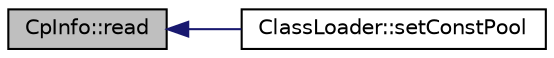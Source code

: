 digraph "CpInfo::read"
{
  edge [fontname="Helvetica",fontsize="10",labelfontname="Helvetica",labelfontsize="10"];
  node [fontname="Helvetica",fontsize="10",shape=record];
  rankdir="LR";
  Node1 [label="CpInfo::read",height=0.2,width=0.4,color="black", fillcolor="grey75", style="filled", fontcolor="black"];
  Node1 -> Node2 [dir="back",color="midnightblue",fontsize="10",style="solid",fontname="Helvetica"];
  Node2 [label="ClassLoader::setConstPool",height=0.2,width=0.4,color="black", fillcolor="white", style="filled",URL="$class_class_loader.html#a09a097315d78f50dc7522811e256978f"];
}
